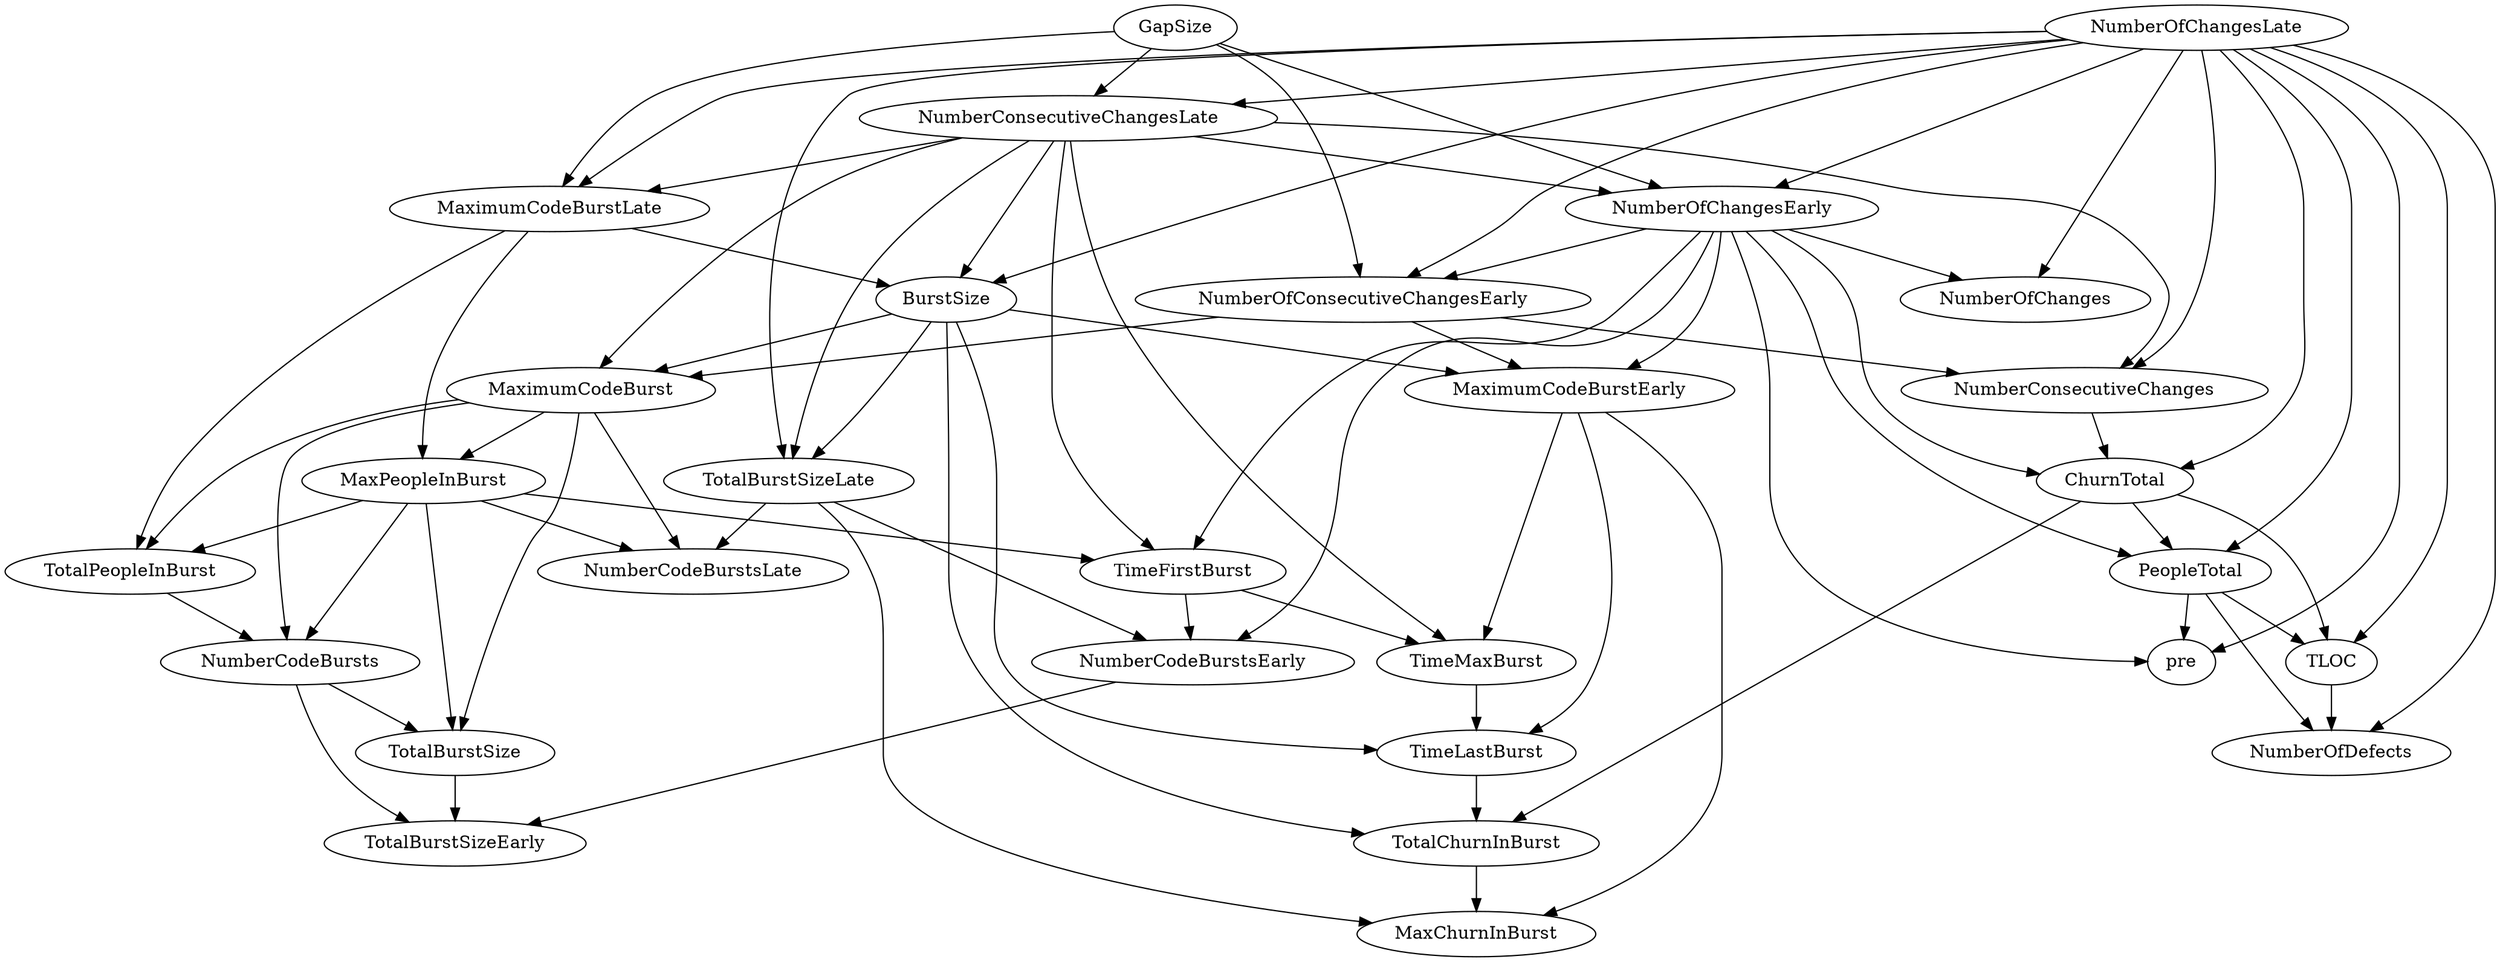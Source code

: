 digraph {
   TotalPeopleInBurst;
   MaximumCodeBurstLate;
   NumberOfChanges;
   MaxPeopleInBurst;
   TotalBurstSizeLate;
   NumberCodeBurstsLate;
   NumberOfChangesLate;
   NumberOfChangesEarly;
   MaxChurnInBurst;
   MaximumCodeBurstEarly;
   NumberCodeBurstsEarly;
   TimeFirstBurst;
   TotalChurnInBurst;
   ChurnTotal;
   MaximumCodeBurst;
   NumberOfConsecutiveChangesEarly;
   NumberConsecutiveChangesLate;
   TotalBurstSizeEarly;
   TotalBurstSize;
   TimeMaxBurst;
   NumberConsecutiveChanges;
   TimeLastBurst;
   NumberCodeBursts;
   PeopleTotal;
   pre;
   NumberOfDefects;
   TLOC;
   GapSize;
   BurstSize;
   TotalPeopleInBurst -> NumberCodeBursts;
   MaximumCodeBurstLate -> TotalPeopleInBurst;
   MaximumCodeBurstLate -> MaxPeopleInBurst;
   MaximumCodeBurstLate -> BurstSize;
   MaxPeopleInBurst -> TotalPeopleInBurst;
   MaxPeopleInBurst -> NumberCodeBurstsLate;
   MaxPeopleInBurst -> TimeFirstBurst;
   MaxPeopleInBurst -> TotalBurstSize;
   MaxPeopleInBurst -> NumberCodeBursts;
   TotalBurstSizeLate -> NumberCodeBurstsLate;
   TotalBurstSizeLate -> MaxChurnInBurst;
   TotalBurstSizeLate -> NumberCodeBurstsEarly;
   NumberOfChangesLate -> MaximumCodeBurstLate;
   NumberOfChangesLate -> NumberOfChanges;
   NumberOfChangesLate -> TotalBurstSizeLate;
   NumberOfChangesLate -> NumberOfChangesEarly;
   NumberOfChangesLate -> ChurnTotal;
   NumberOfChangesLate -> NumberOfConsecutiveChangesEarly;
   NumberOfChangesLate -> NumberConsecutiveChangesLate;
   NumberOfChangesLate -> NumberConsecutiveChanges;
   NumberOfChangesLate -> PeopleTotal;
   NumberOfChangesLate -> pre;
   NumberOfChangesLate -> NumberOfDefects;
   NumberOfChangesLate -> TLOC;
   NumberOfChangesLate -> BurstSize;
   NumberOfChangesEarly -> NumberOfChanges;
   NumberOfChangesEarly -> MaximumCodeBurstEarly;
   NumberOfChangesEarly -> NumberCodeBurstsEarly;
   NumberOfChangesEarly -> TimeFirstBurst;
   NumberOfChangesEarly -> ChurnTotal;
   NumberOfChangesEarly -> NumberOfConsecutiveChangesEarly;
   NumberOfChangesEarly -> PeopleTotal;
   NumberOfChangesEarly -> pre;
   MaximumCodeBurstEarly -> MaxChurnInBurst;
   MaximumCodeBurstEarly -> TimeMaxBurst;
   MaximumCodeBurstEarly -> TimeLastBurst;
   NumberCodeBurstsEarly -> TotalBurstSizeEarly;
   TimeFirstBurst -> NumberCodeBurstsEarly;
   TimeFirstBurst -> TimeMaxBurst;
   TotalChurnInBurst -> MaxChurnInBurst;
   ChurnTotal -> TotalChurnInBurst;
   ChurnTotal -> PeopleTotal;
   ChurnTotal -> TLOC;
   MaximumCodeBurst -> TotalPeopleInBurst;
   MaximumCodeBurst -> MaxPeopleInBurst;
   MaximumCodeBurst -> NumberCodeBurstsLate;
   MaximumCodeBurst -> TotalBurstSize;
   MaximumCodeBurst -> NumberCodeBursts;
   NumberOfConsecutiveChangesEarly -> MaximumCodeBurstEarly;
   NumberOfConsecutiveChangesEarly -> MaximumCodeBurst;
   NumberOfConsecutiveChangesEarly -> NumberConsecutiveChanges;
   NumberConsecutiveChangesLate -> MaximumCodeBurstLate;
   NumberConsecutiveChangesLate -> TotalBurstSizeLate;
   NumberConsecutiveChangesLate -> NumberOfChangesEarly;
   NumberConsecutiveChangesLate -> TimeFirstBurst;
   NumberConsecutiveChangesLate -> MaximumCodeBurst;
   NumberConsecutiveChangesLate -> TimeMaxBurst;
   NumberConsecutiveChangesLate -> NumberConsecutiveChanges;
   NumberConsecutiveChangesLate -> BurstSize;
   TotalBurstSize -> TotalBurstSizeEarly;
   TimeMaxBurst -> TimeLastBurst;
   NumberConsecutiveChanges -> ChurnTotal;
   TimeLastBurst -> TotalChurnInBurst;
   NumberCodeBursts -> TotalBurstSizeEarly;
   NumberCodeBursts -> TotalBurstSize;
   PeopleTotal -> pre;
   PeopleTotal -> NumberOfDefects;
   PeopleTotal -> TLOC;
   TLOC -> NumberOfDefects;
   GapSize -> MaximumCodeBurstLate;
   GapSize -> NumberOfChangesEarly;
   GapSize -> NumberOfConsecutiveChangesEarly;
   GapSize -> NumberConsecutiveChangesLate;
   BurstSize -> TotalBurstSizeLate;
   BurstSize -> MaximumCodeBurstEarly;
   BurstSize -> TotalChurnInBurst;
   BurstSize -> MaximumCodeBurst;
   BurstSize -> TimeLastBurst;
}
